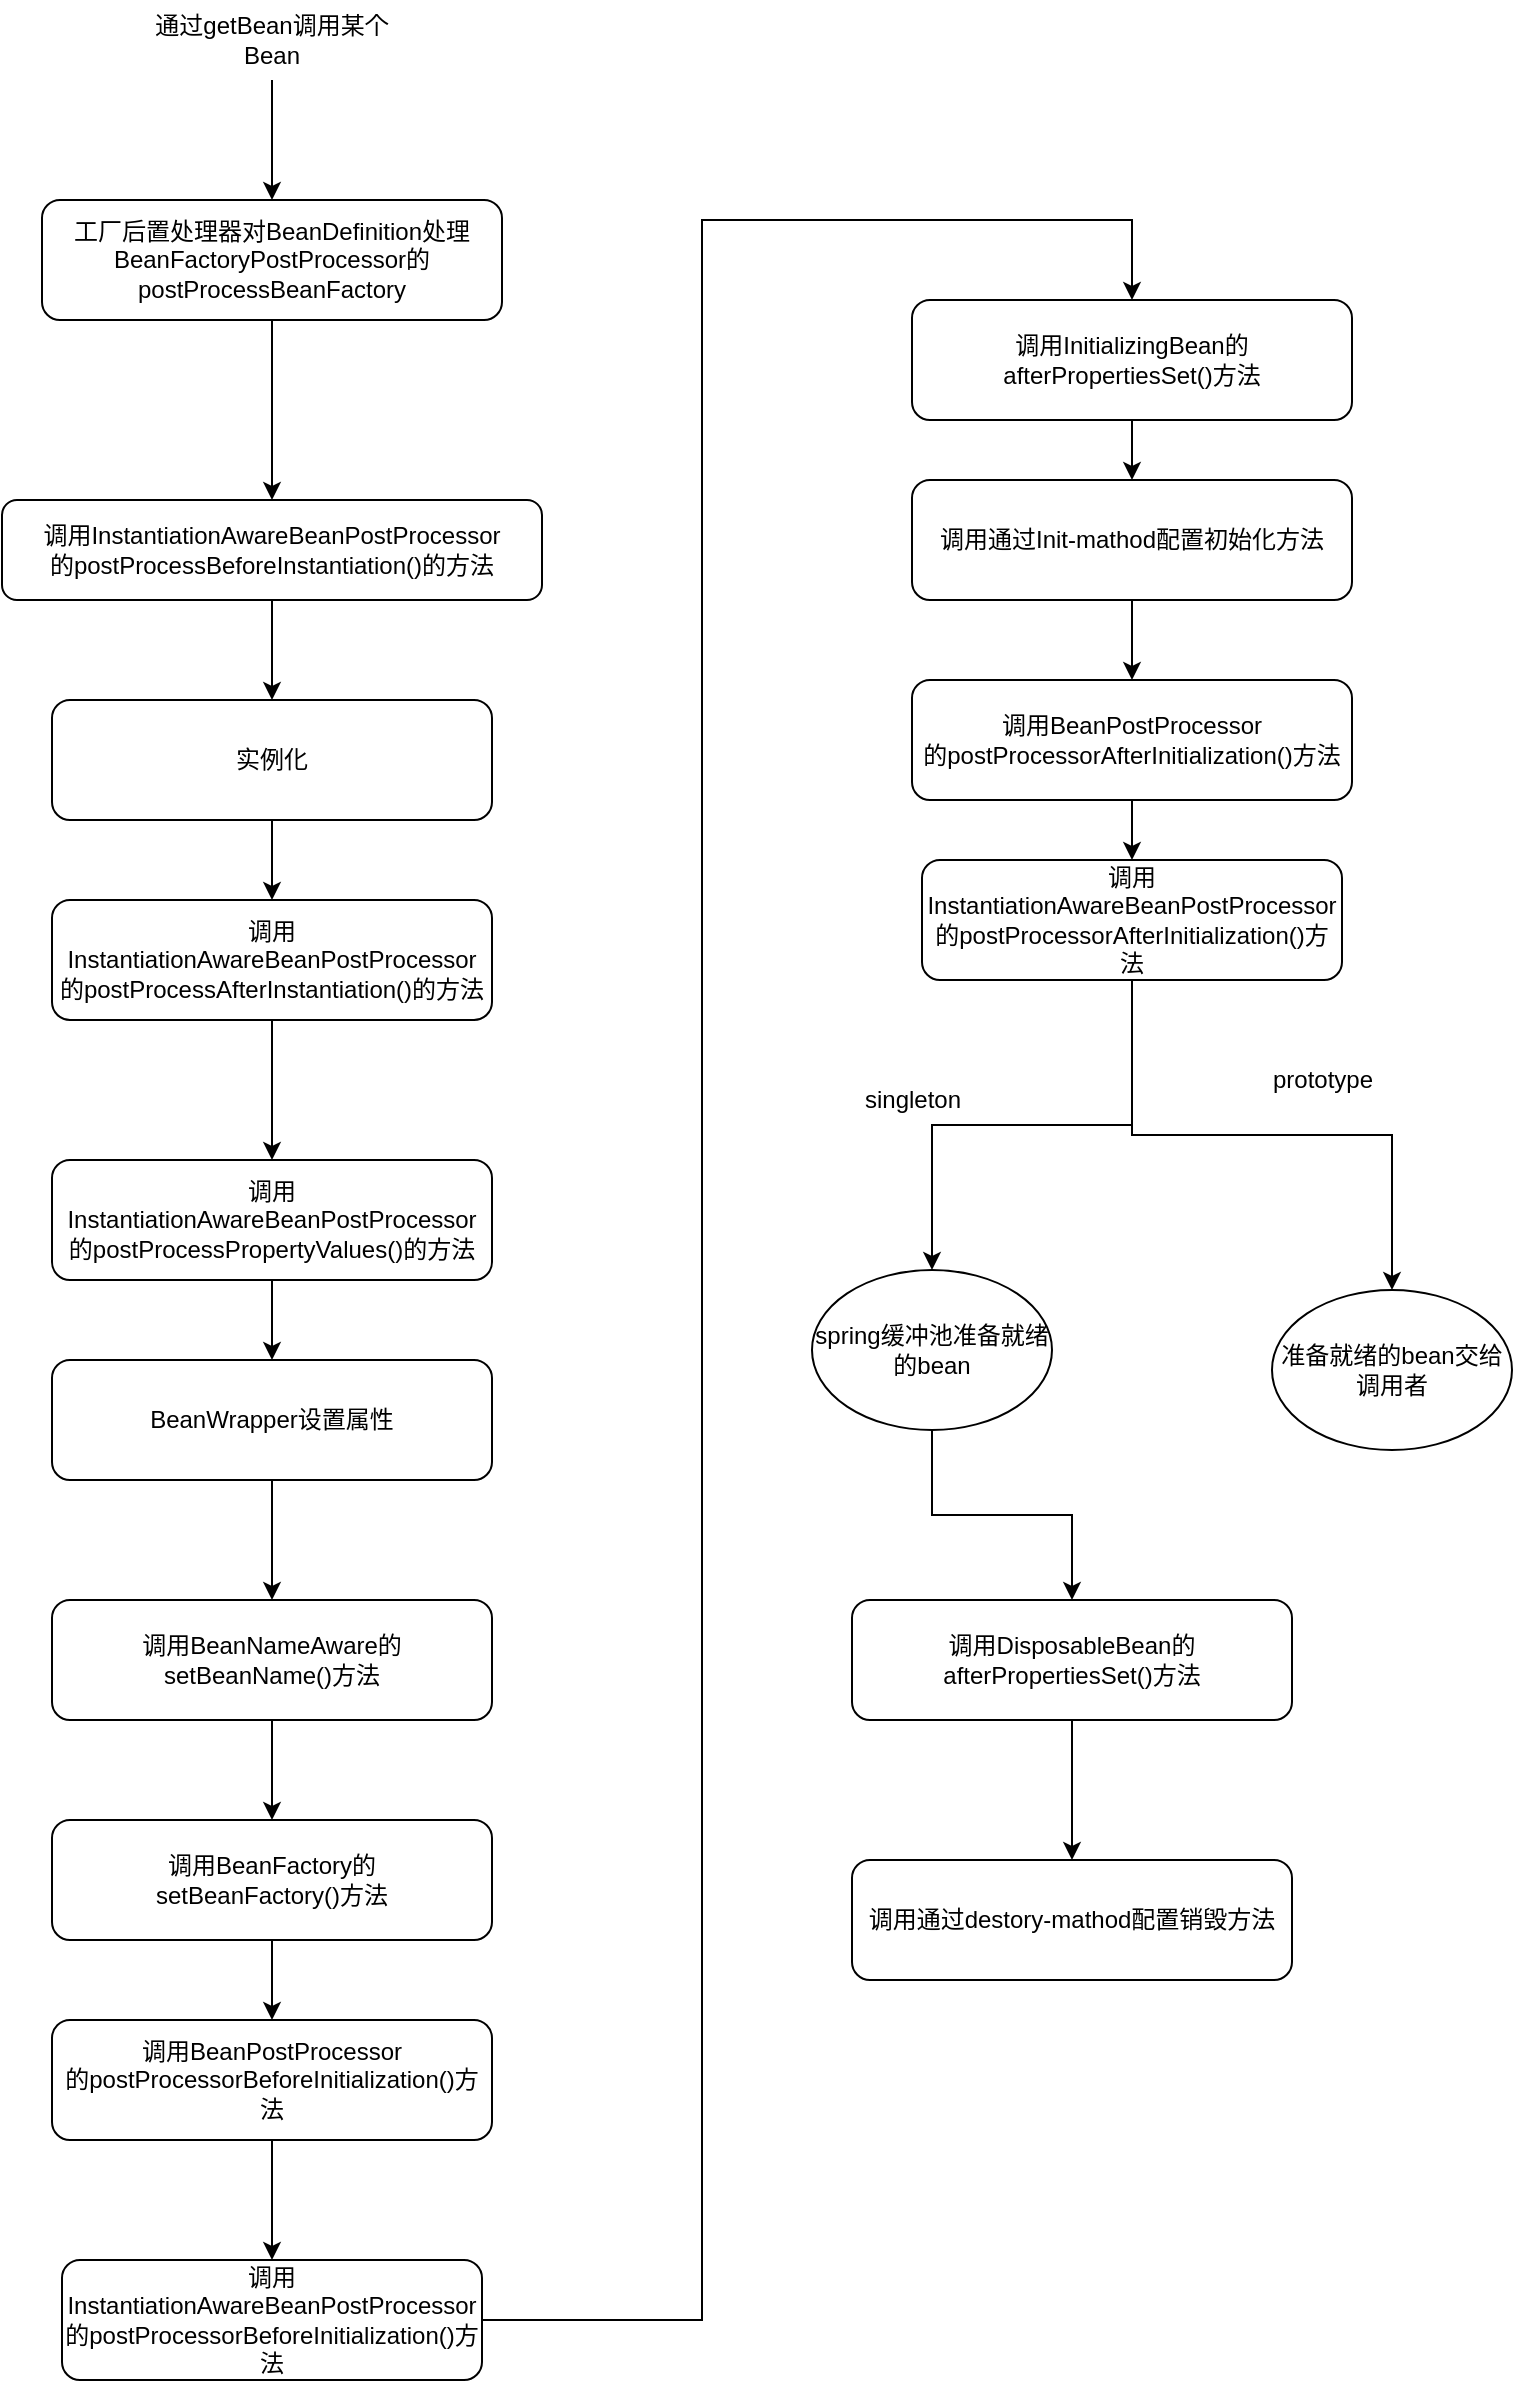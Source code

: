 <mxfile version="13.7.3" type="device" pages="3"><diagram id="kZpC5y63TjKtXVQzBvR8" name="spring bean生命周期"><mxGraphModel dx="782" dy="1666" grid="1" gridSize="10" guides="1" tooltips="1" connect="1" arrows="1" fold="1" page="1" pageScale="1" pageWidth="827" pageHeight="1169" background="none" math="0" shadow="0"><root><mxCell id="0"/><mxCell id="1" parent="0"/><mxCell id="Af2xaBeMQAHqyRXLAo3M-9" style="edgeStyle=orthogonalEdgeStyle;rounded=0;orthogonalLoop=1;jettySize=auto;html=1;entryX=0.5;entryY=0;entryDx=0;entryDy=0;" parent="1" source="Af2xaBeMQAHqyRXLAo3M-1" target="Af2xaBeMQAHqyRXLAo3M-2" edge="1"><mxGeometry relative="1" as="geometry"/></mxCell><mxCell id="Af2xaBeMQAHqyRXLAo3M-1" value="调用InstantiationAwareBeanPostProcessor&lt;br&gt;的postProcessBeforeInstantiation()的方法" style="rounded=1;whiteSpace=wrap;html=1;" parent="1" vertex="1"><mxGeometry x="95" y="150" width="270" height="50" as="geometry"/></mxCell><mxCell id="Af2xaBeMQAHqyRXLAo3M-25" style="edgeStyle=orthogonalEdgeStyle;rounded=0;orthogonalLoop=1;jettySize=auto;html=1;entryX=0.5;entryY=0;entryDx=0;entryDy=0;" parent="1" source="Af2xaBeMQAHqyRXLAo3M-2" target="Af2xaBeMQAHqyRXLAo3M-11" edge="1"><mxGeometry relative="1" as="geometry"/></mxCell><mxCell id="Af2xaBeMQAHqyRXLAo3M-2" value="实例化" style="rounded=1;whiteSpace=wrap;html=1;" parent="1" vertex="1"><mxGeometry x="120" y="250" width="220" height="60" as="geometry"/></mxCell><mxCell id="Af2xaBeMQAHqyRXLAo3M-36" style="edgeStyle=orthogonalEdgeStyle;rounded=0;orthogonalLoop=1;jettySize=auto;html=1;" parent="1" source="Af2xaBeMQAHqyRXLAo3M-3" target="Af2xaBeMQAHqyRXLAo3M-16" edge="1"><mxGeometry relative="1" as="geometry"/></mxCell><mxCell id="Af2xaBeMQAHqyRXLAo3M-3" value="&lt;span&gt;调用DisposableBean的afterPropertiesSet()方法&lt;/span&gt;" style="rounded=1;whiteSpace=wrap;html=1;" parent="1" vertex="1"><mxGeometry x="520" y="700" width="220" height="60" as="geometry"/></mxCell><mxCell id="kOLXd_jKvosvRR7RfY9K-2" style="edgeStyle=orthogonalEdgeStyle;rounded=0;orthogonalLoop=1;jettySize=auto;html=1;entryX=0.5;entryY=0;entryDx=0;entryDy=0;" parent="1" source="Af2xaBeMQAHqyRXLAo3M-6" target="kOLXd_jKvosvRR7RfY9K-1" edge="1"><mxGeometry relative="1" as="geometry"/></mxCell><mxCell id="Af2xaBeMQAHqyRXLAo3M-6" value="通过getBean调用某个Bean" style="text;html=1;strokeColor=none;fillColor=none;align=center;verticalAlign=middle;whiteSpace=wrap;rounded=0;" parent="1" vertex="1"><mxGeometry x="160" y="-100" width="140" height="40" as="geometry"/></mxCell><mxCell id="kOLXd_jKvosvRR7RfY9K-7" style="edgeStyle=orthogonalEdgeStyle;rounded=0;orthogonalLoop=1;jettySize=auto;html=1;" parent="1" source="Af2xaBeMQAHqyRXLAo3M-10" target="kOLXd_jKvosvRR7RfY9K-6" edge="1"><mxGeometry relative="1" as="geometry"/></mxCell><mxCell id="Af2xaBeMQAHqyRXLAo3M-10" value="&lt;span&gt;调用BeanPostProcessor&lt;/span&gt;&lt;br&gt;&lt;span&gt;的postProcessorAfterInitialization()方法&lt;/span&gt;" style="rounded=1;whiteSpace=wrap;html=1;" parent="1" vertex="1"><mxGeometry x="550" y="240" width="220" height="60" as="geometry"/></mxCell><mxCell id="Af2xaBeMQAHqyRXLAo3M-26" style="edgeStyle=orthogonalEdgeStyle;rounded=0;orthogonalLoop=1;jettySize=auto;html=1;entryX=0.5;entryY=0;entryDx=0;entryDy=0;" parent="1" source="Af2xaBeMQAHqyRXLAo3M-11" target="Af2xaBeMQAHqyRXLAo3M-20" edge="1"><mxGeometry relative="1" as="geometry"/></mxCell><mxCell id="Af2xaBeMQAHqyRXLAo3M-11" value="&lt;span&gt;调用InstantiationAwareBeanPostProcessor&lt;/span&gt;&lt;br&gt;&lt;span&gt;的postProcessAfterInstantiation()的方法&lt;/span&gt;" style="rounded=1;whiteSpace=wrap;html=1;" parent="1" vertex="1"><mxGeometry x="120" y="350" width="220" height="60" as="geometry"/></mxCell><mxCell id="Af2xaBeMQAHqyRXLAo3M-16" value="&lt;span&gt;调用通过destory-mathod配置销毁方法&lt;/span&gt;" style="rounded=1;whiteSpace=wrap;html=1;" parent="1" vertex="1"><mxGeometry x="520" y="830" width="220" height="60" as="geometry"/></mxCell><mxCell id="Af2xaBeMQAHqyRXLAo3M-43" style="edgeStyle=orthogonalEdgeStyle;rounded=0;orthogonalLoop=1;jettySize=auto;html=1;entryX=0.5;entryY=0;entryDx=0;entryDy=0;" parent="1" source="Af2xaBeMQAHqyRXLAo3M-17" target="Af2xaBeMQAHqyRXLAo3M-10" edge="1"><mxGeometry relative="1" as="geometry"/></mxCell><mxCell id="Af2xaBeMQAHqyRXLAo3M-17" value="调用通过Init-mathod配置初始化方法" style="rounded=1;whiteSpace=wrap;html=1;" parent="1" vertex="1"><mxGeometry x="550" y="140" width="220" height="60" as="geometry"/></mxCell><mxCell id="Af2xaBeMQAHqyRXLAo3M-42" style="edgeStyle=orthogonalEdgeStyle;rounded=0;orthogonalLoop=1;jettySize=auto;html=1;" parent="1" source="Af2xaBeMQAHqyRXLAo3M-18" target="Af2xaBeMQAHqyRXLAo3M-17" edge="1"><mxGeometry relative="1" as="geometry"/></mxCell><mxCell id="Af2xaBeMQAHqyRXLAo3M-18" value="调用InitializingBean的afterPropertiesSet()方法" style="rounded=1;whiteSpace=wrap;html=1;" parent="1" vertex="1"><mxGeometry x="550" y="50" width="220" height="60" as="geometry"/></mxCell><mxCell id="Af2xaBeMQAHqyRXLAo3M-41" style="edgeStyle=orthogonalEdgeStyle;rounded=0;orthogonalLoop=1;jettySize=auto;html=1;entryX=0.5;entryY=0;entryDx=0;entryDy=0;exitX=1;exitY=0.5;exitDx=0;exitDy=0;" parent="1" source="kOLXd_jKvosvRR7RfY9K-4" target="Af2xaBeMQAHqyRXLAo3M-18" edge="1"><mxGeometry relative="1" as="geometry"><Array as="points"><mxPoint x="445" y="1060"/><mxPoint x="445" y="10"/><mxPoint x="660" y="10"/></Array></mxGeometry></mxCell><mxCell id="kOLXd_jKvosvRR7RfY9K-5" style="edgeStyle=orthogonalEdgeStyle;rounded=0;orthogonalLoop=1;jettySize=auto;html=1;entryX=0.5;entryY=0;entryDx=0;entryDy=0;" parent="1" source="Af2xaBeMQAHqyRXLAo3M-19" target="kOLXd_jKvosvRR7RfY9K-4" edge="1"><mxGeometry relative="1" as="geometry"/></mxCell><mxCell id="Af2xaBeMQAHqyRXLAo3M-19" value="调用BeanPostProcessor&lt;br&gt;的postProcessorBeforeInitialization()方法" style="rounded=1;whiteSpace=wrap;html=1;" parent="1" vertex="1"><mxGeometry x="120" y="910" width="220" height="60" as="geometry"/></mxCell><mxCell id="Af2xaBeMQAHqyRXLAo3M-37" style="edgeStyle=orthogonalEdgeStyle;rounded=0;orthogonalLoop=1;jettySize=auto;html=1;entryX=0.5;entryY=0;entryDx=0;entryDy=0;" parent="1" source="Af2xaBeMQAHqyRXLAo3M-20" target="Af2xaBeMQAHqyRXLAo3M-23" edge="1"><mxGeometry relative="1" as="geometry"/></mxCell><mxCell id="Af2xaBeMQAHqyRXLAo3M-20" value="&lt;span&gt;调用InstantiationAwareBeanPostProcessor&lt;/span&gt;&lt;br&gt;&lt;span&gt;的postProcessPropertyValues()的方法&lt;/span&gt;" style="rounded=1;whiteSpace=wrap;html=1;" parent="1" vertex="1"><mxGeometry x="120" y="480" width="220" height="60" as="geometry"/></mxCell><mxCell id="Af2xaBeMQAHqyRXLAo3M-40" style="edgeStyle=orthogonalEdgeStyle;rounded=0;orthogonalLoop=1;jettySize=auto;html=1;entryX=0.5;entryY=0;entryDx=0;entryDy=0;" parent="1" source="Af2xaBeMQAHqyRXLAo3M-21" target="Af2xaBeMQAHqyRXLAo3M-19" edge="1"><mxGeometry relative="1" as="geometry"/></mxCell><mxCell id="Af2xaBeMQAHqyRXLAo3M-21" value="调用BeanFactory的&lt;br&gt;setBeanFactory()方法" style="rounded=1;whiteSpace=wrap;html=1;" parent="1" vertex="1"><mxGeometry x="120" y="810" width="220" height="60" as="geometry"/></mxCell><mxCell id="Af2xaBeMQAHqyRXLAo3M-39" style="edgeStyle=orthogonalEdgeStyle;rounded=0;orthogonalLoop=1;jettySize=auto;html=1;" parent="1" source="Af2xaBeMQAHqyRXLAo3M-22" target="Af2xaBeMQAHqyRXLAo3M-21" edge="1"><mxGeometry relative="1" as="geometry"/></mxCell><mxCell id="Af2xaBeMQAHqyRXLAo3M-22" value="调用BeanNameAware的&lt;br&gt;setBeanName()方法" style="rounded=1;whiteSpace=wrap;html=1;" parent="1" vertex="1"><mxGeometry x="120" y="700" width="220" height="60" as="geometry"/></mxCell><mxCell id="Af2xaBeMQAHqyRXLAo3M-38" style="edgeStyle=orthogonalEdgeStyle;rounded=0;orthogonalLoop=1;jettySize=auto;html=1;entryX=0.5;entryY=0;entryDx=0;entryDy=0;" parent="1" source="Af2xaBeMQAHqyRXLAo3M-23" target="Af2xaBeMQAHqyRXLAo3M-22" edge="1"><mxGeometry relative="1" as="geometry"/></mxCell><mxCell id="Af2xaBeMQAHqyRXLAo3M-23" value="BeanWrapper设置属性" style="rounded=1;whiteSpace=wrap;html=1;" parent="1" vertex="1"><mxGeometry x="120" y="580" width="220" height="60" as="geometry"/></mxCell><mxCell id="Af2xaBeMQAHqyRXLAo3M-35" style="edgeStyle=orthogonalEdgeStyle;rounded=0;orthogonalLoop=1;jettySize=auto;html=1;" parent="1" source="Af2xaBeMQAHqyRXLAo3M-29" target="Af2xaBeMQAHqyRXLAo3M-3" edge="1"><mxGeometry relative="1" as="geometry"/></mxCell><mxCell id="Af2xaBeMQAHqyRXLAo3M-29" value="spring缓冲池准备就绪的bean" style="ellipse;whiteSpace=wrap;html=1;" parent="1" vertex="1"><mxGeometry x="500" y="535" width="120" height="80" as="geometry"/></mxCell><mxCell id="Af2xaBeMQAHqyRXLAo3M-30" value="准备就绪的bean交给调用者" style="ellipse;whiteSpace=wrap;html=1;" parent="1" vertex="1"><mxGeometry x="730" y="545" width="120" height="80" as="geometry"/></mxCell><mxCell id="Af2xaBeMQAHqyRXLAo3M-33" value="singleton" style="text;html=1;align=center;verticalAlign=middle;resizable=0;points=[];autosize=1;" parent="1" vertex="1"><mxGeometry x="520" y="440" width="60" height="20" as="geometry"/></mxCell><mxCell id="Af2xaBeMQAHqyRXLAo3M-34" value="prototype" style="text;html=1;align=center;verticalAlign=middle;resizable=0;points=[];autosize=1;" parent="1" vertex="1"><mxGeometry x="720" y="430" width="70" height="20" as="geometry"/></mxCell><mxCell id="kOLXd_jKvosvRR7RfY9K-3" style="edgeStyle=orthogonalEdgeStyle;rounded=0;orthogonalLoop=1;jettySize=auto;html=1;" parent="1" source="kOLXd_jKvosvRR7RfY9K-1" target="Af2xaBeMQAHqyRXLAo3M-1" edge="1"><mxGeometry relative="1" as="geometry"/></mxCell><mxCell id="kOLXd_jKvosvRR7RfY9K-1" value="工厂后置处理器对BeanDefinition处理&lt;br&gt;BeanFactoryPostProcessor的&lt;br&gt;postProcessBeanFactory" style="rounded=1;whiteSpace=wrap;html=1;" parent="1" vertex="1"><mxGeometry x="115" width="230" height="60" as="geometry"/></mxCell><mxCell id="kOLXd_jKvosvRR7RfY9K-4" value="&lt;span&gt;调用InstantiationAwareBeanPostProcessor&lt;/span&gt;&lt;br&gt;&lt;span&gt;的&lt;/span&gt;postProcessorBeforeInitialization()方法" style="rounded=1;whiteSpace=wrap;html=1;" parent="1" vertex="1"><mxGeometry x="125" y="1030" width="210" height="60" as="geometry"/></mxCell><mxCell id="kOLXd_jKvosvRR7RfY9K-8" style="edgeStyle=orthogonalEdgeStyle;rounded=0;orthogonalLoop=1;jettySize=auto;html=1;entryX=0.5;entryY=0;entryDx=0;entryDy=0;" parent="1" source="kOLXd_jKvosvRR7RfY9K-6" target="Af2xaBeMQAHqyRXLAo3M-29" edge="1"><mxGeometry relative="1" as="geometry"/></mxCell><mxCell id="kOLXd_jKvosvRR7RfY9K-9" style="edgeStyle=orthogonalEdgeStyle;rounded=0;orthogonalLoop=1;jettySize=auto;html=1;" parent="1" source="kOLXd_jKvosvRR7RfY9K-6" target="Af2xaBeMQAHqyRXLAo3M-30" edge="1"><mxGeometry relative="1" as="geometry"/></mxCell><mxCell id="kOLXd_jKvosvRR7RfY9K-6" value="&lt;span&gt;调用InstantiationAwareBeanPostProcessor&lt;/span&gt;&lt;br&gt;&lt;span&gt;的&lt;/span&gt;postProcessorAfterInitialization()方法" style="rounded=1;whiteSpace=wrap;html=1;" parent="1" vertex="1"><mxGeometry x="555" y="330" width="210" height="60" as="geometry"/></mxCell></root></mxGraphModel></diagram><diagram id="PQQ1Vdb4BQj-TrZtjDDJ" name="bean加载到创建过程"><mxGraphModel dx="782" dy="497" grid="1" gridSize="10" guides="1" tooltips="1" connect="1" arrows="1" fold="1" page="1" pageScale="1" pageWidth="827" pageHeight="1169" math="0" shadow="0"><root><mxCell id="p6UqID-AwJPWQBKvPT-m-0"/><mxCell id="p6UqID-AwJPWQBKvPT-m-1" parent="p6UqID-AwJPWQBKvPT-m-0"/><mxCell id="ugVJMF5vaJJtNRd6l9A--6" style="edgeStyle=orthogonalEdgeStyle;rounded=0;orthogonalLoop=1;jettySize=auto;html=1;" parent="p6UqID-AwJPWQBKvPT-m-1" source="ugVJMF5vaJJtNRd6l9A--0" edge="1"><mxGeometry relative="1" as="geometry"><mxPoint x="290" y="290" as="targetPoint"/></mxGeometry></mxCell><mxCell id="ugVJMF5vaJJtNRd6l9A--0" value="xml配置文件" style="rounded=1;whiteSpace=wrap;html=1;" parent="p6UqID-AwJPWQBKvPT-m-1" vertex="1"><mxGeometry x="60" y="260" width="120" height="60" as="geometry"/></mxCell><mxCell id="ugVJMF5vaJJtNRd6l9A--9" style="edgeStyle=orthogonalEdgeStyle;rounded=0;orthogonalLoop=1;jettySize=auto;html=1;entryX=0;entryY=0.5;entryDx=0;entryDy=0;" parent="p6UqID-AwJPWQBKvPT-m-1" source="ugVJMF5vaJJtNRd6l9A--1" target="ugVJMF5vaJJtNRd6l9A--3" edge="1"><mxGeometry relative="1" as="geometry"/></mxCell><mxCell id="ugVJMF5vaJJtNRd6l9A--1" value="Resource" style="rounded=1;whiteSpace=wrap;html=1;" parent="p6UqID-AwJPWQBKvPT-m-1" vertex="1"><mxGeometry x="294" y="260" width="120" height="60" as="geometry"/></mxCell><mxCell id="ugVJMF5vaJJtNRd6l9A--13" style="edgeStyle=orthogonalEdgeStyle;rounded=0;orthogonalLoop=1;jettySize=auto;html=1;" parent="p6UqID-AwJPWQBKvPT-m-1" source="ugVJMF5vaJJtNRd6l9A--3" target="ugVJMF5vaJJtNRd6l9A--5" edge="1"><mxGeometry relative="1" as="geometry"><Array as="points"><mxPoint x="595" y="490"/><mxPoint x="410" y="490"/></Array></mxGeometry></mxCell><mxCell id="ugVJMF5vaJJtNRd6l9A--14" style="edgeStyle=orthogonalEdgeStyle;rounded=0;orthogonalLoop=1;jettySize=auto;html=1;" parent="p6UqID-AwJPWQBKvPT-m-1" source="ugVJMF5vaJJtNRd6l9A--3" target="ugVJMF5vaJJtNRd6l9A--4" edge="1"><mxGeometry relative="1" as="geometry"/></mxCell><mxCell id="ugVJMF5vaJJtNRd6l9A--3" value="BeanDefinitionRegistry&lt;br&gt;加工前的BeanDefinition" style="rounded=1;whiteSpace=wrap;html=1;" parent="p6UqID-AwJPWQBKvPT-m-1" vertex="1"><mxGeometry x="520" y="260" width="150" height="70" as="geometry"/></mxCell><mxCell id="ugVJMF5vaJJtNRd6l9A--25" style="edgeStyle=orthogonalEdgeStyle;rounded=0;orthogonalLoop=1;jettySize=auto;html=1;entryX=0.5;entryY=0;entryDx=0;entryDy=0;" parent="p6UqID-AwJPWQBKvPT-m-1" source="ugVJMF5vaJJtNRd6l9A--4" target="ugVJMF5vaJJtNRd6l9A--22" edge="1"><mxGeometry relative="1" as="geometry"/></mxCell><mxCell id="ugVJMF5vaJJtNRd6l9A--4" value="PropertyEditorRegistry&lt;br&gt;存放自定义PropertyEditor" style="rounded=1;whiteSpace=wrap;html=1;" parent="p6UqID-AwJPWQBKvPT-m-1" vertex="1"><mxGeometry x="670" y="670" width="120" height="60" as="geometry"/></mxCell><mxCell id="ugVJMF5vaJJtNRd6l9A--24" style="edgeStyle=orthogonalEdgeStyle;rounded=0;orthogonalLoop=1;jettySize=auto;html=1;" parent="p6UqID-AwJPWQBKvPT-m-1" source="ugVJMF5vaJJtNRd6l9A--5" target="ugVJMF5vaJJtNRd6l9A--21" edge="1"><mxGeometry relative="1" as="geometry"/></mxCell><mxCell id="ugVJMF5vaJJtNRd6l9A--5" value="&lt;span&gt;BeanDefinitionRegistry&lt;/span&gt;&lt;br&gt;&lt;span&gt;加工后的BeanDefinition&lt;/span&gt;" style="rounded=1;whiteSpace=wrap;html=1;" parent="p6UqID-AwJPWQBKvPT-m-1" vertex="1"><mxGeometry x="354" y="680" width="120" height="60" as="geometry"/></mxCell><mxCell id="ugVJMF5vaJJtNRd6l9A--8" style="edgeStyle=orthogonalEdgeStyle;rounded=0;orthogonalLoop=1;jettySize=auto;html=1;" parent="p6UqID-AwJPWQBKvPT-m-1" source="ugVJMF5vaJJtNRd6l9A--7" edge="1"><mxGeometry relative="1" as="geometry"><mxPoint x="220" y="290" as="targetPoint"/></mxGeometry></mxCell><mxCell id="ugVJMF5vaJJtNRd6l9A--7" value="ResourceLoader&lt;br&gt;加载配置文件" style="text;html=1;strokeColor=none;fillColor=none;align=center;verticalAlign=middle;whiteSpace=wrap;rounded=0;" parent="p6UqID-AwJPWQBKvPT-m-1" vertex="1"><mxGeometry x="200" y="210" width="40" height="20" as="geometry"/></mxCell><mxCell id="ugVJMF5vaJJtNRd6l9A--12" style="edgeStyle=orthogonalEdgeStyle;rounded=0;orthogonalLoop=1;jettySize=auto;html=1;" parent="p6UqID-AwJPWQBKvPT-m-1" source="ugVJMF5vaJJtNRd6l9A--11" edge="1"><mxGeometry relative="1" as="geometry"><mxPoint x="460" y="290" as="targetPoint"/></mxGeometry></mxCell><mxCell id="ugVJMF5vaJJtNRd6l9A--11" value="BeanDefinitionReader&lt;br&gt;解析配置文件" style="text;html=1;strokeColor=none;fillColor=none;align=center;verticalAlign=middle;whiteSpace=wrap;rounded=0;" parent="p6UqID-AwJPWQBKvPT-m-1" vertex="1"><mxGeometry x="440" y="210" width="40" height="20" as="geometry"/></mxCell><mxCell id="ugVJMF5vaJJtNRd6l9A--19" style="edgeStyle=orthogonalEdgeStyle;rounded=0;orthogonalLoop=1;jettySize=auto;html=1;" parent="p6UqID-AwJPWQBKvPT-m-1" source="ugVJMF5vaJJtNRd6l9A--15" edge="1"><mxGeometry relative="1" as="geometry"><mxPoint x="410" y="540" as="targetPoint"/></mxGeometry></mxCell><mxCell id="ugVJMF5vaJJtNRd6l9A--20" style="edgeStyle=orthogonalEdgeStyle;rounded=0;orthogonalLoop=1;jettySize=auto;html=1;" parent="p6UqID-AwJPWQBKvPT-m-1" source="ugVJMF5vaJJtNRd6l9A--15" edge="1"><mxGeometry relative="1" as="geometry"><mxPoint x="730" y="557.5" as="targetPoint"/></mxGeometry></mxCell><mxCell id="ugVJMF5vaJJtNRd6l9A--15" value="BeanFactoryPostProcessor&lt;br&gt;对BeanDefinition进行加工" style="text;html=1;strokeColor=none;fillColor=none;align=center;verticalAlign=middle;whiteSpace=wrap;rounded=0;" parent="p6UqID-AwJPWQBKvPT-m-1" vertex="1"><mxGeometry x="480" y="530" width="140" height="55" as="geometry"/></mxCell><mxCell id="ugVJMF5vaJJtNRd6l9A--26" style="edgeStyle=orthogonalEdgeStyle;rounded=0;orthogonalLoop=1;jettySize=auto;html=1;entryX=0;entryY=0.5;entryDx=0;entryDy=0;" parent="p6UqID-AwJPWQBKvPT-m-1" source="ugVJMF5vaJJtNRd6l9A--21" target="ugVJMF5vaJJtNRd6l9A--22" edge="1"><mxGeometry relative="1" as="geometry"/></mxCell><mxCell id="ugVJMF5vaJJtNRd6l9A--21" value="Bean实例（未set属性）" style="rounded=1;whiteSpace=wrap;html=1;" parent="p6UqID-AwJPWQBKvPT-m-1" vertex="1"><mxGeometry x="354" y="940" width="120" height="60" as="geometry"/></mxCell><mxCell id="ugVJMF5vaJJtNRd6l9A--31" style="edgeStyle=orthogonalEdgeStyle;rounded=0;orthogonalLoop=1;jettySize=auto;html=1;entryX=0.5;entryY=0;entryDx=0;entryDy=0;" parent="p6UqID-AwJPWQBKvPT-m-1" source="ugVJMF5vaJJtNRd6l9A--22" target="ugVJMF5vaJJtNRd6l9A--23" edge="1"><mxGeometry relative="1" as="geometry"/></mxCell><mxCell id="ugVJMF5vaJJtNRd6l9A--22" value="Bean实例（已set属性）" style="rounded=1;whiteSpace=wrap;html=1;" parent="p6UqID-AwJPWQBKvPT-m-1" vertex="1"><mxGeometry x="670" y="940" width="120" height="60" as="geometry"/></mxCell><mxCell id="ugVJMF5vaJJtNRd6l9A--23" value="Bean实例" style="rounded=1;whiteSpace=wrap;html=1;" parent="p6UqID-AwJPWQBKvPT-m-1" vertex="1"><mxGeometry x="670" y="1090" width="120" height="60" as="geometry"/></mxCell><mxCell id="ugVJMF5vaJJtNRd6l9A--28" style="edgeStyle=orthogonalEdgeStyle;rounded=0;orthogonalLoop=1;jettySize=auto;html=1;entryX=0.75;entryY=1;entryDx=0;entryDy=0;" parent="p6UqID-AwJPWQBKvPT-m-1" source="ugVJMF5vaJJtNRd6l9A--27" target="ugVJMF5vaJJtNRd6l9A--5" edge="1"><mxGeometry relative="1" as="geometry"/></mxCell><mxCell id="ugVJMF5vaJJtNRd6l9A--29" style="edgeStyle=orthogonalEdgeStyle;rounded=0;orthogonalLoop=1;jettySize=auto;html=1;" parent="p6UqID-AwJPWQBKvPT-m-1" source="ugVJMF5vaJJtNRd6l9A--27" edge="1"><mxGeometry relative="1" as="geometry"><mxPoint x="585" y="970" as="targetPoint"/></mxGeometry></mxCell><mxCell id="ugVJMF5vaJJtNRd6l9A--30" style="edgeStyle=orthogonalEdgeStyle;rounded=0;orthogonalLoop=1;jettySize=auto;html=1;" parent="p6UqID-AwJPWQBKvPT-m-1" source="ugVJMF5vaJJtNRd6l9A--27" edge="1"><mxGeometry relative="1" as="geometry"><mxPoint x="730" y="845" as="targetPoint"/></mxGeometry></mxCell><mxCell id="ugVJMF5vaJJtNRd6l9A--27" value="BeanWrapper设置bean属性" style="text;html=1;strokeColor=none;fillColor=none;align=center;verticalAlign=middle;whiteSpace=wrap;rounded=0;" parent="p6UqID-AwJPWQBKvPT-m-1" vertex="1"><mxGeometry x="520" y="830" width="130" height="30" as="geometry"/></mxCell></root></mxGraphModel></diagram><diagram id="IL2UsLLdZoZmxMcZEpCC" name="Bean加载过程"><mxGraphModel dx="1609" dy="1666" grid="1" gridSize="10" guides="1" tooltips="1" connect="1" arrows="1" fold="1" page="1" pageScale="1" pageWidth="827" pageHeight="1169" math="0" shadow="0"><root><mxCell id="dn1I4YjM1jpEzL5yZKjn-0"/><mxCell id="dn1I4YjM1jpEzL5yZKjn-1" parent="dn1I4YjM1jpEzL5yZKjn-0"/><mxCell id="FIlhu5MbtbcfJYqiCvpN-20" style="edgeStyle=orthogonalEdgeStyle;rounded=0;orthogonalLoop=1;jettySize=auto;html=1;" parent="dn1I4YjM1jpEzL5yZKjn-1" source="1rUV_TiWSSGTK2xwnfwn-0" target="1rUV_TiWSSGTK2xwnfwn-1" edge="1"><mxGeometry relative="1" as="geometry"/></mxCell><mxCell id="1rUV_TiWSSGTK2xwnfwn-0" value="getBean()" style="rounded=1;whiteSpace=wrap;html=1;" parent="dn1I4YjM1jpEzL5yZKjn-1" vertex="1"><mxGeometry x="440" y="-70" width="120" height="60" as="geometry"/></mxCell><mxCell id="FIlhu5MbtbcfJYqiCvpN-21" style="edgeStyle=orthogonalEdgeStyle;rounded=0;orthogonalLoop=1;jettySize=auto;html=1;entryX=0.5;entryY=0;entryDx=0;entryDy=0;" parent="dn1I4YjM1jpEzL5yZKjn-1" source="1rUV_TiWSSGTK2xwnfwn-1" target="1rUV_TiWSSGTK2xwnfwn-2" edge="1"><mxGeometry relative="1" as="geometry"/></mxCell><mxCell id="1rUV_TiWSSGTK2xwnfwn-1" value="获取BeanName&lt;br&gt;bean name，可以直接获取到定义BeanDefinition。alias name，别名，需要转化。factorybean name, 带 &amp;amp; 前缀，通过它获取 BeanDefinition的时候需要去除 &amp;amp; 前缀。" style="rounded=1;whiteSpace=wrap;html=1;" parent="dn1I4YjM1jpEzL5yZKjn-1" vertex="1"><mxGeometry x="350" y="40" width="290" height="140" as="geometry"/></mxCell><mxCell id="FIlhu5MbtbcfJYqiCvpN-22" style="edgeStyle=orthogonalEdgeStyle;rounded=0;orthogonalLoop=1;jettySize=auto;html=1;entryX=0.5;entryY=0;entryDx=0;entryDy=0;" parent="dn1I4YjM1jpEzL5yZKjn-1" source="1rUV_TiWSSGTK2xwnfwn-2" target="FIlhu5MbtbcfJYqiCvpN-10" edge="1"><mxGeometry relative="1" as="geometry"/></mxCell><mxCell id="1rUV_TiWSSGTK2xwnfwn-2" value="尝试缓存加载单例&lt;br&gt;&lt;div&gt;singletonObjects，单例缓存，存储已经实例化完成的单例。&lt;/div&gt;&lt;div&gt;singletonFactories，生产单例的工厂的缓存，存储工厂。&lt;/div&gt;&lt;div&gt;earlySingletonObjects，提前暴露的单例缓存，这时候的单例刚刚创建完，但还会注入依赖。&lt;/div&gt;" style="rounded=1;whiteSpace=wrap;html=1;" parent="dn1I4YjM1jpEzL5yZKjn-1" vertex="1"><mxGeometry x="335" y="210" width="330" height="120" as="geometry"/></mxCell><mxCell id="FIlhu5MbtbcfJYqiCvpN-27" style="edgeStyle=orthogonalEdgeStyle;rounded=0;orthogonalLoop=1;jettySize=auto;html=1;entryX=0.426;entryY=-0.021;entryDx=0;entryDy=0;entryPerimeter=0;" parent="dn1I4YjM1jpEzL5yZKjn-1" source="1rUV_TiWSSGTK2xwnfwn-3" target="1rUV_TiWSSGTK2xwnfwn-10" edge="1"><mxGeometry relative="1" as="geometry"/></mxCell><mxCell id="1rUV_TiWSSGTK2xwnfwn-3" value="记录正在创建的BeanName" style="rounded=1;whiteSpace=wrap;html=1;" parent="dn1I4YjM1jpEzL5yZKjn-1" vertex="1"><mxGeometry x="440" y="555" width="120" height="45" as="geometry"/></mxCell><mxCell id="FIlhu5MbtbcfJYqiCvpN-26" style="edgeStyle=orthogonalEdgeStyle;rounded=0;orthogonalLoop=1;jettySize=auto;html=1;" parent="dn1I4YjM1jpEzL5yZKjn-1" source="1rUV_TiWSSGTK2xwnfwn-4" edge="1"><mxGeometry relative="1" as="geometry"><mxPoint x="500" y="550" as="targetPoint"/></mxGeometry></mxCell><mxCell id="1rUV_TiWSSGTK2xwnfwn-4" value="合并父类Bean定义，获取完整bean定义信息" style="rounded=1;whiteSpace=wrap;html=1;" parent="dn1I4YjM1jpEzL5yZKjn-1" vertex="1"><mxGeometry x="430" y="450" width="140" height="70" as="geometry"/></mxCell><mxCell id="FIlhu5MbtbcfJYqiCvpN-28" style="edgeStyle=orthogonalEdgeStyle;rounded=0;orthogonalLoop=1;jettySize=auto;html=1;" parent="dn1I4YjM1jpEzL5yZKjn-1" source="1rUV_TiWSSGTK2xwnfwn-10" target="3aTM8LXUlKpgYUYGIroD-0" edge="1"><mxGeometry relative="1" as="geometry"/></mxCell><mxCell id="1rUV_TiWSSGTK2xwnfwn-10" value="&lt;span&gt;使用InstantiationAwareBeanPostProcessor&lt;/span&gt;&lt;br&gt;&lt;span&gt;的postProcessBeforeInstantiation()的方法进行实例化前处理&lt;/span&gt;" style="rounded=1;whiteSpace=wrap;html=1;" parent="dn1I4YjM1jpEzL5yZKjn-1" vertex="1"><mxGeometry x="400" y="640" width="240" height="110" as="geometry"/></mxCell><mxCell id="3aTM8LXUlKpgYUYGIroD-6" style="edgeStyle=orthogonalEdgeStyle;rounded=0;orthogonalLoop=1;jettySize=auto;html=1;entryX=1;entryY=0.5;entryDx=0;entryDy=0;" parent="dn1I4YjM1jpEzL5yZKjn-1" source="3aTM8LXUlKpgYUYGIroD-0" target="3aTM8LXUlKpgYUYGIroD-2" edge="1"><mxGeometry relative="1" as="geometry"/></mxCell><mxCell id="3aTM8LXUlKpgYUYGIroD-7" style="edgeStyle=orthogonalEdgeStyle;rounded=0;orthogonalLoop=1;jettySize=auto;html=1;entryX=1;entryY=0.5;entryDx=0;entryDy=0;" parent="dn1I4YjM1jpEzL5yZKjn-1" source="3aTM8LXUlKpgYUYGIroD-0" target="3aTM8LXUlKpgYUYGIroD-3" edge="1"><mxGeometry relative="1" as="geometry"/></mxCell><mxCell id="3aTM8LXUlKpgYUYGIroD-8" style="edgeStyle=orthogonalEdgeStyle;rounded=0;orthogonalLoop=1;jettySize=auto;html=1;" parent="dn1I4YjM1jpEzL5yZKjn-1" source="3aTM8LXUlKpgYUYGIroD-0" target="3aTM8LXUlKpgYUYGIroD-4" edge="1"><mxGeometry relative="1" as="geometry"/></mxCell><mxCell id="3aTM8LXUlKpgYUYGIroD-0" value="实例化" style="rounded=1;whiteSpace=wrap;html=1;" parent="dn1I4YjM1jpEzL5yZKjn-1" vertex="1"><mxGeometry x="460" y="820" width="120" height="60" as="geometry"/></mxCell><mxCell id="FIlhu5MbtbcfJYqiCvpN-29" style="edgeStyle=orthogonalEdgeStyle;rounded=0;orthogonalLoop=1;jettySize=auto;html=1;" parent="dn1I4YjM1jpEzL5yZKjn-1" source="3aTM8LXUlKpgYUYGIroD-1" target="3aTM8LXUlKpgYUYGIroD-9" edge="1"><mxGeometry relative="1" as="geometry"/></mxCell><mxCell id="3aTM8LXUlKpgYUYGIroD-1" value="如果是单例，添加单例工厂，用于提前暴露，解决循环依赖问题" style="rounded=1;whiteSpace=wrap;html=1;" parent="dn1I4YjM1jpEzL5yZKjn-1" vertex="1"><mxGeometry x="430" y="940" width="180" height="60" as="geometry"/></mxCell><mxCell id="3aTM8LXUlKpgYUYGIroD-10" style="edgeStyle=orthogonalEdgeStyle;rounded=0;orthogonalLoop=1;jettySize=auto;html=1;entryX=0.392;entryY=0.033;entryDx=0;entryDy=0;entryPerimeter=0;" parent="dn1I4YjM1jpEzL5yZKjn-1" source="3aTM8LXUlKpgYUYGIroD-2" target="3aTM8LXUlKpgYUYGIroD-5" edge="1"><mxGeometry relative="1" as="geometry"/></mxCell><mxCell id="3aTM8LXUlKpgYUYGIroD-2" value="使用有参构造" style="rounded=1;whiteSpace=wrap;html=1;" parent="dn1I4YjM1jpEzL5yZKjn-1" vertex="1"><mxGeometry x="110" y="730" width="120" height="60" as="geometry"/></mxCell><mxCell id="3aTM8LXUlKpgYUYGIroD-11" style="edgeStyle=orthogonalEdgeStyle;rounded=0;orthogonalLoop=1;jettySize=auto;html=1;entryX=1;entryY=0.5;entryDx=0;entryDy=0;" parent="dn1I4YjM1jpEzL5yZKjn-1" source="3aTM8LXUlKpgYUYGIroD-3" target="3aTM8LXUlKpgYUYGIroD-5" edge="1"><mxGeometry relative="1" as="geometry"/></mxCell><mxCell id="3aTM8LXUlKpgYUYGIroD-3" value="使用无参构造" style="rounded=1;whiteSpace=wrap;html=1;" parent="dn1I4YjM1jpEzL5yZKjn-1" vertex="1"><mxGeometry x="100" y="810" width="120" height="60" as="geometry"/></mxCell><mxCell id="3aTM8LXUlKpgYUYGIroD-12" style="edgeStyle=orthogonalEdgeStyle;rounded=0;orthogonalLoop=1;jettySize=auto;html=1;entryX=0.5;entryY=1;entryDx=0;entryDy=0;" parent="dn1I4YjM1jpEzL5yZKjn-1" source="3aTM8LXUlKpgYUYGIroD-4" target="3aTM8LXUlKpgYUYGIroD-5" edge="1"><mxGeometry relative="1" as="geometry"/></mxCell><mxCell id="3aTM8LXUlKpgYUYGIroD-4" value="使用工厂方法" style="rounded=1;whiteSpace=wrap;html=1;" parent="dn1I4YjM1jpEzL5yZKjn-1" vertex="1"><mxGeometry x="100" y="880" width="120" height="60" as="geometry"/></mxCell><mxCell id="3aTM8LXUlKpgYUYGIroD-13" style="edgeStyle=orthogonalEdgeStyle;rounded=0;orthogonalLoop=1;jettySize=auto;html=1;entryX=0;entryY=0.5;entryDx=0;entryDy=0;" parent="dn1I4YjM1jpEzL5yZKjn-1" source="3aTM8LXUlKpgYUYGIroD-5" target="3aTM8LXUlKpgYUYGIroD-1" edge="1"><mxGeometry relative="1" as="geometry"><Array as="points"><mxPoint x="-90" y="840"/><mxPoint x="-90" y="970"/></Array></mxGeometry></mxCell><mxCell id="3aTM8LXUlKpgYUYGIroD-5" value="组装包装类BeanWrapper" style="rounded=1;whiteSpace=wrap;html=1;" parent="dn1I4YjM1jpEzL5yZKjn-1" vertex="1"><mxGeometry x="-60" y="810" width="120" height="60" as="geometry"/></mxCell><mxCell id="FIlhu5MbtbcfJYqiCvpN-0" style="edgeStyle=orthogonalEdgeStyle;rounded=0;orthogonalLoop=1;jettySize=auto;html=1;entryX=0;entryY=0.5;entryDx=0;entryDy=0;" parent="dn1I4YjM1jpEzL5yZKjn-1" source="3aTM8LXUlKpgYUYGIroD-9" target="3aTM8LXUlKpgYUYGIroD-14" edge="1"><mxGeometry relative="1" as="geometry"/></mxCell><mxCell id="FIlhu5MbtbcfJYqiCvpN-1" style="edgeStyle=orthogonalEdgeStyle;rounded=0;orthogonalLoop=1;jettySize=auto;html=1;entryX=0;entryY=0.5;entryDx=0;entryDy=0;" parent="dn1I4YjM1jpEzL5yZKjn-1" source="3aTM8LXUlKpgYUYGIroD-9" target="3aTM8LXUlKpgYUYGIroD-15" edge="1"><mxGeometry relative="1" as="geometry"/></mxCell><mxCell id="3aTM8LXUlKpgYUYGIroD-9" value="开始填充属性" style="rounded=1;whiteSpace=wrap;html=1;" parent="dn1I4YjM1jpEzL5yZKjn-1" vertex="1"><mxGeometry x="460" y="1050" width="120" height="60" as="geometry"/></mxCell><mxCell id="FIlhu5MbtbcfJYqiCvpN-3" style="edgeStyle=orthogonalEdgeStyle;rounded=0;orthogonalLoop=1;jettySize=auto;html=1;entryX=0.5;entryY=0;entryDx=0;entryDy=0;" parent="dn1I4YjM1jpEzL5yZKjn-1" source="3aTM8LXUlKpgYUYGIroD-14" target="3aTM8LXUlKpgYUYGIroD-16" edge="1"><mxGeometry relative="1" as="geometry"/></mxCell><mxCell id="3aTM8LXUlKpgYUYGIroD-14" value="根据名称查找依赖" style="rounded=1;whiteSpace=wrap;html=1;" parent="dn1I4YjM1jpEzL5yZKjn-1" vertex="1"><mxGeometry x="720" y="970" width="120" height="60" as="geometry"/></mxCell><mxCell id="FIlhu5MbtbcfJYqiCvpN-4" style="edgeStyle=orthogonalEdgeStyle;rounded=0;orthogonalLoop=1;jettySize=auto;html=1;entryX=0.007;entryY=0.6;entryDx=0;entryDy=0;entryPerimeter=0;" parent="dn1I4YjM1jpEzL5yZKjn-1" source="3aTM8LXUlKpgYUYGIroD-15" target="3aTM8LXUlKpgYUYGIroD-16" edge="1"><mxGeometry relative="1" as="geometry"/></mxCell><mxCell id="3aTM8LXUlKpgYUYGIroD-15" value="通过类型查找依赖" style="rounded=1;whiteSpace=wrap;html=1;" parent="dn1I4YjM1jpEzL5yZKjn-1" vertex="1"><mxGeometry x="720" y="1060" width="120" height="60" as="geometry"/></mxCell><mxCell id="FIlhu5MbtbcfJYqiCvpN-7" style="edgeStyle=orthogonalEdgeStyle;rounded=0;orthogonalLoop=1;jettySize=auto;html=1;entryX=1;entryY=0.75;entryDx=0;entryDy=0;" parent="dn1I4YjM1jpEzL5yZKjn-1" source="3aTM8LXUlKpgYUYGIroD-16" target="FIlhu5MbtbcfJYqiCvpN-6" edge="1"><mxGeometry relative="1" as="geometry"><Array as="points"><mxPoint x="1035" y="1245"/></Array></mxGeometry></mxCell><mxCell id="3aTM8LXUlKpgYUYGIroD-16" value="&lt;span&gt;调用InstantiationAwareBeanPostProcessor&lt;/span&gt;&lt;br&gt;&lt;span&gt;的postProcessAfterInstantiation()和&lt;/span&gt;postProcessPropertyValues()&lt;span&gt;&lt;br&gt;的方法&lt;/span&gt;" style="rounded=1;whiteSpace=wrap;html=1;" parent="dn1I4YjM1jpEzL5yZKjn-1" vertex="1"><mxGeometry x="920" y="1010" width="230" height="100" as="geometry"/></mxCell><mxCell id="FIlhu5MbtbcfJYqiCvpN-30" style="edgeStyle=orthogonalEdgeStyle;rounded=0;orthogonalLoop=1;jettySize=auto;html=1;" parent="dn1I4YjM1jpEzL5yZKjn-1" source="FIlhu5MbtbcfJYqiCvpN-5" target="FIlhu5MbtbcfJYqiCvpN-11" edge="1"><mxGeometry relative="1" as="geometry"/></mxCell><mxCell id="FIlhu5MbtbcfJYqiCvpN-5" value="开始初始化" style="rounded=1;whiteSpace=wrap;html=1;" parent="dn1I4YjM1jpEzL5yZKjn-1" vertex="1"><mxGeometry x="440" y="1200" width="120" height="60" as="geometry"/></mxCell><mxCell id="FIlhu5MbtbcfJYqiCvpN-8" style="edgeStyle=orthogonalEdgeStyle;rounded=0;orthogonalLoop=1;jettySize=auto;html=1;entryX=1;entryY=0.5;entryDx=0;entryDy=0;" parent="dn1I4YjM1jpEzL5yZKjn-1" source="FIlhu5MbtbcfJYqiCvpN-6" target="FIlhu5MbtbcfJYqiCvpN-5" edge="1"><mxGeometry relative="1" as="geometry"/></mxCell><mxCell id="FIlhu5MbtbcfJYqiCvpN-6" value="检测依赖会递归调用getBean()，注入依赖" style="rounded=1;whiteSpace=wrap;html=1;" parent="dn1I4YjM1jpEzL5yZKjn-1" vertex="1"><mxGeometry x="740" y="1200" width="120" height="60" as="geometry"/></mxCell><mxCell id="FIlhu5MbtbcfJYqiCvpN-25" style="edgeStyle=orthogonalEdgeStyle;rounded=0;orthogonalLoop=1;jettySize=auto;html=1;entryX=1;entryY=0.5;entryDx=0;entryDy=0;" parent="dn1I4YjM1jpEzL5yZKjn-1" source="FIlhu5MbtbcfJYqiCvpN-9" target="FIlhu5MbtbcfJYqiCvpN-17" edge="1"><mxGeometry relative="1" as="geometry"><Array as="points"><mxPoint x="1270" y="410"/><mxPoint x="1270" y="1720"/></Array></mxGeometry></mxCell><mxCell id="FIlhu5MbtbcfJYqiCvpN-9" value="获取提前暴露的Bean实例引用" style="rounded=1;whiteSpace=wrap;html=1;" parent="dn1I4YjM1jpEzL5yZKjn-1" vertex="1"><mxGeometry x="750" y="380" width="120" height="60" as="geometry"/></mxCell><mxCell id="FIlhu5MbtbcfJYqiCvpN-23" style="edgeStyle=orthogonalEdgeStyle;rounded=0;orthogonalLoop=1;jettySize=auto;html=1;entryX=0;entryY=0.5;entryDx=0;entryDy=0;" parent="dn1I4YjM1jpEzL5yZKjn-1" source="FIlhu5MbtbcfJYqiCvpN-10" target="FIlhu5MbtbcfJYqiCvpN-9" edge="1"><mxGeometry relative="1" as="geometry"/></mxCell><mxCell id="FIlhu5MbtbcfJYqiCvpN-24" style="edgeStyle=orthogonalEdgeStyle;rounded=0;orthogonalLoop=1;jettySize=auto;html=1;entryX=0.5;entryY=0;entryDx=0;entryDy=0;" parent="dn1I4YjM1jpEzL5yZKjn-1" source="FIlhu5MbtbcfJYqiCvpN-10" target="1rUV_TiWSSGTK2xwnfwn-4" edge="1"><mxGeometry relative="1" as="geometry"/></mxCell><mxCell id="FIlhu5MbtbcfJYqiCvpN-10" value="" style="rhombus;whiteSpace=wrap;html=1;" parent="dn1I4YjM1jpEzL5yZKjn-1" vertex="1"><mxGeometry x="455" y="390" width="80" height="40" as="geometry"/></mxCell><mxCell id="FIlhu5MbtbcfJYqiCvpN-31" style="edgeStyle=orthogonalEdgeStyle;rounded=0;orthogonalLoop=1;jettySize=auto;html=1;entryX=1;entryY=0.25;entryDx=0;entryDy=0;" parent="dn1I4YjM1jpEzL5yZKjn-1" source="FIlhu5MbtbcfJYqiCvpN-11" target="FIlhu5MbtbcfJYqiCvpN-12" edge="1"><mxGeometry relative="1" as="geometry"/></mxCell><mxCell id="FIlhu5MbtbcfJYqiCvpN-11" value="如果是Aware类型，进行填充资源" style="rounded=1;whiteSpace=wrap;html=1;" parent="dn1I4YjM1jpEzL5yZKjn-1" vertex="1"><mxGeometry x="180" y="1200" width="120" height="60" as="geometry"/></mxCell><mxCell id="FIlhu5MbtbcfJYqiCvpN-32" style="edgeStyle=orthogonalEdgeStyle;rounded=0;orthogonalLoop=1;jettySize=auto;html=1;entryX=0.5;entryY=0;entryDx=0;entryDy=0;" parent="dn1I4YjM1jpEzL5yZKjn-1" source="FIlhu5MbtbcfJYqiCvpN-12" target="FIlhu5MbtbcfJYqiCvpN-14" edge="1"><mxGeometry relative="1" as="geometry"/></mxCell><mxCell id="FIlhu5MbtbcfJYqiCvpN-12" value="使用BeanPostProcessor进行初始化前处理" style="rounded=1;whiteSpace=wrap;html=1;" parent="dn1I4YjM1jpEzL5yZKjn-1" vertex="1"><mxGeometry x="-90" y="1210" width="140" height="60" as="geometry"/></mxCell><mxCell id="FIlhu5MbtbcfJYqiCvpN-34" style="edgeStyle=orthogonalEdgeStyle;rounded=0;orthogonalLoop=1;jettySize=auto;html=1;entryX=0;entryY=0.5;entryDx=0;entryDy=0;" parent="dn1I4YjM1jpEzL5yZKjn-1" source="FIlhu5MbtbcfJYqiCvpN-13" target="FIlhu5MbtbcfJYqiCvpN-15" edge="1"><mxGeometry relative="1" as="geometry"/></mxCell><mxCell id="FIlhu5MbtbcfJYqiCvpN-13" value="&lt;span&gt;使用BeanPostProcessor进行初始化后处理&lt;/span&gt;" style="rounded=1;whiteSpace=wrap;html=1;" parent="dn1I4YjM1jpEzL5yZKjn-1" vertex="1"><mxGeometry x="-90" y="1440" width="140" height="60" as="geometry"/></mxCell><mxCell id="FIlhu5MbtbcfJYqiCvpN-33" style="edgeStyle=orthogonalEdgeStyle;rounded=0;orthogonalLoop=1;jettySize=auto;html=1;entryX=0.5;entryY=0;entryDx=0;entryDy=0;" parent="dn1I4YjM1jpEzL5yZKjn-1" source="FIlhu5MbtbcfJYqiCvpN-14" target="FIlhu5MbtbcfJYqiCvpN-13" edge="1"><mxGeometry relative="1" as="geometry"/></mxCell><mxCell id="FIlhu5MbtbcfJYqiCvpN-14" value="触发初始化方法" style="rounded=1;whiteSpace=wrap;html=1;" parent="dn1I4YjM1jpEzL5yZKjn-1" vertex="1"><mxGeometry x="-80" y="1340" width="120" height="60" as="geometry"/></mxCell><mxCell id="FIlhu5MbtbcfJYqiCvpN-35" style="edgeStyle=orthogonalEdgeStyle;rounded=0;orthogonalLoop=1;jettySize=auto;html=1;" parent="dn1I4YjM1jpEzL5yZKjn-1" source="FIlhu5MbtbcfJYqiCvpN-15" target="FIlhu5MbtbcfJYqiCvpN-16" edge="1"><mxGeometry relative="1" as="geometry"/></mxCell><mxCell id="FIlhu5MbtbcfJYqiCvpN-15" value="删除正在创建的BeanName" style="rounded=1;whiteSpace=wrap;html=1;" parent="dn1I4YjM1jpEzL5yZKjn-1" vertex="1"><mxGeometry x="440" y="1430" width="120" height="60" as="geometry"/></mxCell><mxCell id="FIlhu5MbtbcfJYqiCvpN-36" style="edgeStyle=orthogonalEdgeStyle;rounded=0;orthogonalLoop=1;jettySize=auto;html=1;" parent="dn1I4YjM1jpEzL5yZKjn-1" source="FIlhu5MbtbcfJYqiCvpN-16" target="FIlhu5MbtbcfJYqiCvpN-17" edge="1"><mxGeometry relative="1" as="geometry"/></mxCell><mxCell id="FIlhu5MbtbcfJYqiCvpN-16" value="如果是单例，缓存生成的单例" style="rounded=1;whiteSpace=wrap;html=1;" parent="dn1I4YjM1jpEzL5yZKjn-1" vertex="1"><mxGeometry x="435" y="1550" width="120" height="60" as="geometry"/></mxCell><mxCell id="FIlhu5MbtbcfJYqiCvpN-37" style="edgeStyle=orthogonalEdgeStyle;rounded=0;orthogonalLoop=1;jettySize=auto;html=1;" parent="dn1I4YjM1jpEzL5yZKjn-1" source="FIlhu5MbtbcfJYqiCvpN-17" target="FIlhu5MbtbcfJYqiCvpN-18" edge="1"><mxGeometry relative="1" as="geometry"/></mxCell><mxCell id="FIlhu5MbtbcfJYqiCvpN-17" value="如果是FactoryBean，需要获取它的产品，调用它的getObject()方法&lt;br&gt;&lt;span style=&quot;font-size: 10.5pt&quot;&gt;通过&lt;/span&gt;&lt;span lang=&quot;EN-US&quot; style=&quot;font-size: 10.5pt ; font-family: &amp;#34;calibri&amp;#34; , &amp;#34;sans-serif&amp;#34;&quot;&gt;getBean()&lt;/span&gt;&lt;span style=&quot;font-size: 10.5pt&quot;&gt;方法返回的不是&lt;/span&gt;&lt;span lang=&quot;EN-US&quot; style=&quot;font-size: 10.5pt ; font-family: &amp;#34;calibri&amp;#34; , &amp;#34;sans-serif&amp;#34;&quot;&gt;FactoryBean&lt;/span&gt;&lt;span style=&quot;font-size: 10.5pt&quot;&gt;本身，而是&lt;/span&gt;&lt;span lang=&quot;EN-US&quot; style=&quot;font-size: 10.5pt ; font-family: &amp;#34;calibri&amp;#34; , &amp;#34;sans-serif&amp;#34;&quot;&gt;FactoryBean#getObject()&lt;/span&gt;&lt;span style=&quot;font-size: 10.5pt&quot;&gt;方法所返回的对象，相当于&lt;/span&gt;&lt;span lang=&quot;EN-US&quot; style=&quot;font-size: 10.5pt ; font-family: &amp;#34;calibri&amp;#34; , &amp;#34;sans-serif&amp;#34;&quot;&gt;FactoryBean#getObject()&lt;/span&gt;&lt;span style=&quot;font-size: 10.5pt&quot;&gt;代理了&lt;/span&gt;&lt;span lang=&quot;EN-US&quot; style=&quot;font-size: 10.5pt ; font-family: &amp;#34;calibri&amp;#34; , &amp;#34;sans-serif&amp;#34;&quot;&gt;getBean()&lt;/span&gt;&lt;span style=&quot;font-size: 10.5pt&quot;&gt;方法&lt;/span&gt;" style="rounded=1;whiteSpace=wrap;html=1;" parent="dn1I4YjM1jpEzL5yZKjn-1" vertex="1"><mxGeometry x="300" y="1660" width="365" height="120" as="geometry"/></mxCell><mxCell id="FIlhu5MbtbcfJYqiCvpN-38" style="edgeStyle=orthogonalEdgeStyle;rounded=0;orthogonalLoop=1;jettySize=auto;html=1;entryX=0.5;entryY=0;entryDx=0;entryDy=0;" parent="dn1I4YjM1jpEzL5yZKjn-1" source="FIlhu5MbtbcfJYqiCvpN-18" target="FIlhu5MbtbcfJYqiCvpN-19" edge="1"><mxGeometry relative="1" as="geometry"/></mxCell><mxCell id="FIlhu5MbtbcfJYqiCvpN-18" value="需要类型转换的，使用TypeConverter进行转换" style="rounded=1;whiteSpace=wrap;html=1;" parent="dn1I4YjM1jpEzL5yZKjn-1" vertex="1"><mxGeometry x="402.5" y="1850" width="185" height="60" as="geometry"/></mxCell><mxCell id="FIlhu5MbtbcfJYqiCvpN-19" value="返回Bean" style="rounded=1;whiteSpace=wrap;html=1;" parent="dn1I4YjM1jpEzL5yZKjn-1" vertex="1"><mxGeometry x="440" y="1960" width="120" height="60" as="geometry"/></mxCell></root></mxGraphModel></diagram></mxfile>